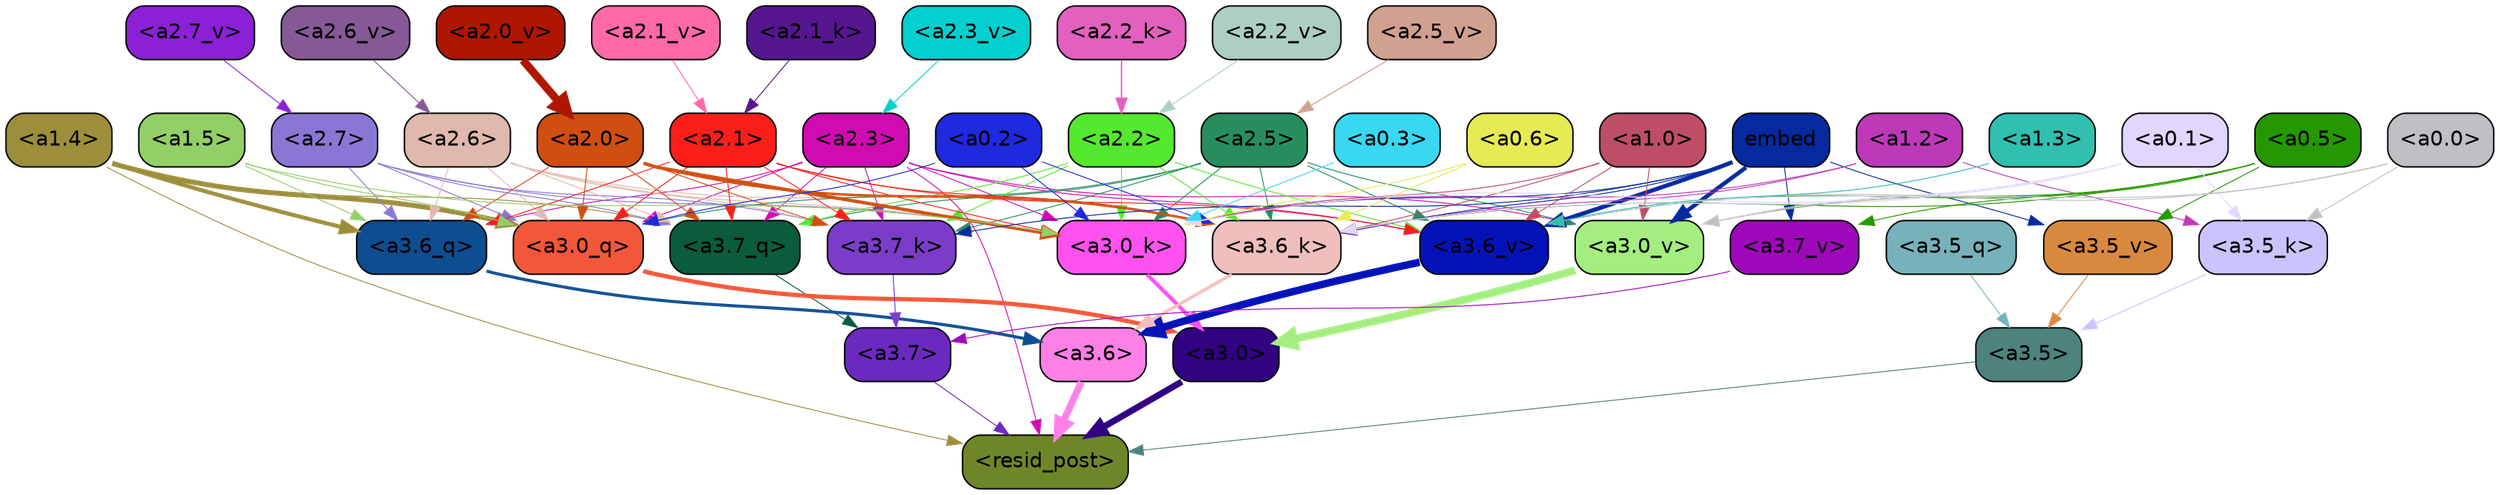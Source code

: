 strict digraph "" {
	graph [bgcolor=transparent,
		layout=dot,
		overlap=false,
		splines=true
	];
	"<a3.7>"	[color=black,
		fillcolor="#6c29bf",
		fontname=Helvetica,
		shape=box,
		style="filled, rounded"];
	"<resid_post>"	[color=black,
		fillcolor="#6f8628",
		fontname=Helvetica,
		shape=box,
		style="filled, rounded"];
	"<a3.7>" -> "<resid_post>"	[color="#6c29bf",
		penwidth=0.6];
	"<a3.6>"	[color=black,
		fillcolor="#fc80e7",
		fontname=Helvetica,
		shape=box,
		style="filled, rounded"];
	"<a3.6>" -> "<resid_post>"	[color="#fc80e7",
		penwidth=4.646730065345764];
	"<a3.5>"	[color=black,
		fillcolor="#4d837b",
		fontname=Helvetica,
		shape=box,
		style="filled, rounded"];
	"<a3.5>" -> "<resid_post>"	[color="#4d837b",
		penwidth=0.6];
	"<a3.0>"	[color=black,
		fillcolor="#310282",
		fontname=Helvetica,
		shape=box,
		style="filled, rounded"];
	"<a3.0>" -> "<resid_post>"	[color="#310282",
		penwidth=4.323132634162903];
	"<a2.3>"	[color=black,
		fillcolor="#cf0bb1",
		fontname=Helvetica,
		shape=box,
		style="filled, rounded"];
	"<a2.3>" -> "<resid_post>"	[color="#cf0bb1",
		penwidth=0.6];
	"<a3.7_q>"	[color=black,
		fillcolor="#0a5c3c",
		fontname=Helvetica,
		shape=box,
		style="filled, rounded"];
	"<a2.3>" -> "<a3.7_q>"	[color="#cf0bb1",
		penwidth=0.6];
	"<a3.6_q>"	[color=black,
		fillcolor="#0e4d90",
		fontname=Helvetica,
		shape=box,
		style="filled, rounded"];
	"<a2.3>" -> "<a3.6_q>"	[color="#cf0bb1",
		penwidth=0.6];
	"<a3.0_q>"	[color=black,
		fillcolor="#f25739",
		fontname=Helvetica,
		shape=box,
		style="filled, rounded"];
	"<a2.3>" -> "<a3.0_q>"	[color="#cf0bb1",
		penwidth=0.6];
	"<a3.7_k>"	[color=black,
		fillcolor="#7b3dc9",
		fontname=Helvetica,
		shape=box,
		style="filled, rounded"];
	"<a2.3>" -> "<a3.7_k>"	[color="#cf0bb1",
		penwidth=0.6];
	"<a3.0_k>"	[color=black,
		fillcolor="#ff51ee",
		fontname=Helvetica,
		shape=box,
		style="filled, rounded"];
	"<a2.3>" -> "<a3.0_k>"	[color="#cf0bb1",
		penwidth=0.6];
	"<a3.6_v>"	[color=black,
		fillcolor="#0413b8",
		fontname=Helvetica,
		shape=box,
		style="filled, rounded"];
	"<a2.3>" -> "<a3.6_v>"	[color="#cf0bb1",
		penwidth=0.6];
	"<a3.0_v>"	[color=black,
		fillcolor="#a3ee7f",
		fontname=Helvetica,
		shape=box,
		style="filled, rounded"];
	"<a2.3>" -> "<a3.0_v>"	[color="#cf0bb1",
		penwidth=0.6];
	"<a1.4>"	[color=black,
		fillcolor="#9d8e3b",
		fontname=Helvetica,
		shape=box,
		style="filled, rounded"];
	"<a1.4>" -> "<resid_post>"	[color="#9d8e3b",
		penwidth=0.6];
	"<a1.4>" -> "<a3.7_q>"	[color="#9d8e3b",
		penwidth=0.6];
	"<a1.4>" -> "<a3.6_q>"	[color="#9d8e3b",
		penwidth=2.700703263282776];
	"<a1.4>" -> "<a3.0_q>"	[color="#9d8e3b",
		penwidth=3.34255850315094];
	"<a3.7_q>" -> "<a3.7>"	[color="#0a5c3c",
		penwidth=0.6];
	"<a3.6_q>" -> "<a3.6>"	[color="#0e4d90",
		penwidth=2.03758105635643];
	"<a3.5_q>"	[color=black,
		fillcolor="#77b2bb",
		fontname=Helvetica,
		shape=box,
		style="filled, rounded"];
	"<a3.5_q>" -> "<a3.5>"	[color="#77b2bb",
		penwidth=0.6];
	"<a3.0_q>" -> "<a3.0>"	[color="#f25739",
		penwidth=2.8638100624084473];
	"<a3.7_k>" -> "<a3.7>"	[color="#7b3dc9",
		penwidth=0.6];
	"<a3.6_k>"	[color=black,
		fillcolor="#efbebd",
		fontname=Helvetica,
		shape=box,
		style="filled, rounded"];
	"<a3.6_k>" -> "<a3.6>"	[color="#efbebd",
		penwidth=2.174198240041733];
	"<a3.5_k>"	[color=black,
		fillcolor="#c9c4fd",
		fontname=Helvetica,
		shape=box,
		style="filled, rounded"];
	"<a3.5_k>" -> "<a3.5>"	[color="#c9c4fd",
		penwidth=0.6];
	"<a3.0_k>" -> "<a3.0>"	[color="#ff51ee",
		penwidth=2.6274144649505615];
	"<a3.7_v>"	[color=black,
		fillcolor="#9e08ba",
		fontname=Helvetica,
		shape=box,
		style="filled, rounded"];
	"<a3.7_v>" -> "<a3.7>"	[color="#9e08ba",
		penwidth=0.6];
	"<a3.6_v>" -> "<a3.6>"	[color="#0413b8",
		penwidth=5.002329230308533];
	"<a3.5_v>"	[color=black,
		fillcolor="#d9893f",
		fontname=Helvetica,
		shape=box,
		style="filled, rounded"];
	"<a3.5_v>" -> "<a3.5>"	[color="#d9893f",
		penwidth=0.6];
	"<a3.0_v>" -> "<a3.0>"	[color="#a3ee7f",
		penwidth=5.188832879066467];
	"<a2.7>"	[color=black,
		fillcolor="#8a77d5",
		fontname=Helvetica,
		shape=box,
		style="filled, rounded"];
	"<a2.7>" -> "<a3.7_q>"	[color="#8a77d5",
		penwidth=0.6];
	"<a2.7>" -> "<a3.6_q>"	[color="#8a77d5",
		penwidth=0.6];
	"<a2.7>" -> "<a3.0_q>"	[color="#8a77d5",
		penwidth=0.6];
	"<a2.7>" -> "<a3.7_k>"	[color="#8a77d5",
		penwidth=0.6];
	"<a2.7>" -> "<a3.0_k>"	[color="#8a77d5",
		penwidth=0.6];
	"<a2.6>"	[color=black,
		fillcolor="#e0b8ad",
		fontname=Helvetica,
		shape=box,
		style="filled, rounded"];
	"<a2.6>" -> "<a3.7_q>"	[color="#e0b8ad",
		penwidth=0.6];
	"<a2.6>" -> "<a3.6_q>"	[color="#e0b8ad",
		penwidth=0.6];
	"<a2.6>" -> "<a3.0_q>"	[color="#e0b8ad",
		penwidth=0.6];
	"<a2.6>" -> "<a3.7_k>"	[color="#e0b8ad",
		penwidth=0.6];
	"<a2.6>" -> "<a3.6_k>"	[color="#e0b8ad",
		penwidth=0.6];
	"<a2.6>" -> "<a3.0_k>"	[color="#e0b8ad",
		penwidth=0.6];
	"<a2.5>"	[color=black,
		fillcolor="#288d5e",
		fontname=Helvetica,
		shape=box,
		style="filled, rounded"];
	"<a2.5>" -> "<a3.7_q>"	[color="#288d5e",
		penwidth=0.6];
	"<a2.5>" -> "<a3.0_q>"	[color="#288d5e",
		penwidth=0.6];
	"<a2.5>" -> "<a3.7_k>"	[color="#288d5e",
		penwidth=0.6];
	"<a2.5>" -> "<a3.6_k>"	[color="#288d5e",
		penwidth=0.6];
	"<a2.5>" -> "<a3.0_k>"	[color="#288d5e",
		penwidth=0.6];
	"<a2.5>" -> "<a3.6_v>"	[color="#288d5e",
		penwidth=0.6];
	"<a2.5>" -> "<a3.0_v>"	[color="#288d5e",
		penwidth=0.6];
	"<a2.2>"	[color=black,
		fillcolor="#54e92e",
		fontname=Helvetica,
		shape=box,
		style="filled, rounded"];
	"<a2.2>" -> "<a3.7_q>"	[color="#54e92e",
		penwidth=0.6];
	"<a2.2>" -> "<a3.7_k>"	[color="#54e92e",
		penwidth=0.6];
	"<a2.2>" -> "<a3.6_k>"	[color="#54e92e",
		penwidth=0.6];
	"<a2.2>" -> "<a3.0_k>"	[color="#54e92e",
		penwidth=0.6];
	"<a2.2>" -> "<a3.6_v>"	[color="#54e92e",
		penwidth=0.6];
	"<a2.1>"	[color=black,
		fillcolor="#fc1e19",
		fontname=Helvetica,
		shape=box,
		style="filled, rounded"];
	"<a2.1>" -> "<a3.7_q>"	[color="#fc1e19",
		penwidth=0.6];
	"<a2.1>" -> "<a3.6_q>"	[color="#fc1e19",
		penwidth=0.6];
	"<a2.1>" -> "<a3.0_q>"	[color="#fc1e19",
		penwidth=0.6];
	"<a2.1>" -> "<a3.7_k>"	[color="#fc1e19",
		penwidth=0.6];
	"<a2.1>" -> "<a3.6_k>"	[color="#fc1e19",
		penwidth=0.6];
	"<a2.1>" -> "<a3.0_k>"	[color="#fc1e19",
		penwidth=0.6];
	"<a2.1>" -> "<a3.6_v>"	[color="#fc1e19",
		penwidth=0.6];
	"<a2.0>"	[color=black,
		fillcolor="#cf4e10",
		fontname=Helvetica,
		shape=box,
		style="filled, rounded"];
	"<a2.0>" -> "<a3.7_q>"	[color="#cf4e10",
		penwidth=0.6];
	"<a2.0>" -> "<a3.6_q>"	[color="#cf4e10",
		penwidth=0.6];
	"<a2.0>" -> "<a3.0_q>"	[color="#cf4e10",
		penwidth=0.6];
	"<a2.0>" -> "<a3.7_k>"	[color="#cf4e10",
		penwidth=0.6];
	"<a2.0>" -> "<a3.6_k>"	[color="#cf4e10",
		penwidth=1.6454488784074783];
	"<a2.0>" -> "<a3.0_k>"	[color="#cf4e10",
		penwidth=2.2218968719244003];
	"<a1.5>"	[color=black,
		fillcolor="#93cf67",
		fontname=Helvetica,
		shape=box,
		style="filled, rounded"];
	"<a1.5>" -> "<a3.6_q>"	[color="#93cf67",
		penwidth=0.6];
	"<a1.5>" -> "<a3.0_q>"	[color="#93cf67",
		penwidth=0.6];
	"<a1.5>" -> "<a3.0_k>"	[color="#93cf67",
		penwidth=0.6];
	"<a0.2>"	[color=black,
		fillcolor="#1f29de",
		fontname=Helvetica,
		shape=box,
		style="filled, rounded"];
	"<a0.2>" -> "<a3.0_q>"	[color="#1f29de",
		penwidth=0.6];
	"<a0.2>" -> "<a3.6_k>"	[color="#1f29de",
		penwidth=0.6];
	"<a0.2>" -> "<a3.0_k>"	[color="#1f29de",
		penwidth=0.6];
	embed	[color=black,
		fillcolor="#052a9f",
		fontname=Helvetica,
		shape=box,
		style="filled, rounded"];
	embed -> "<a3.7_k>"	[color="#052a9f",
		penwidth=0.6];
	embed -> "<a3.6_k>"	[color="#052a9f",
		penwidth=0.6];
	embed -> "<a3.0_k>"	[color="#052a9f",
		penwidth=0.6];
	embed -> "<a3.7_v>"	[color="#052a9f",
		penwidth=0.6];
	embed -> "<a3.6_v>"	[color="#052a9f",
		penwidth=2.8301228284835815];
	embed -> "<a3.5_v>"	[color="#052a9f",
		penwidth=0.6];
	embed -> "<a3.0_v>"	[color="#052a9f",
		penwidth=2.7660785913467407];
	"<a1.2>"	[color=black,
		fillcolor="#bd39b8",
		fontname=Helvetica,
		shape=box,
		style="filled, rounded"];
	"<a1.2>" -> "<a3.6_k>"	[color="#bd39b8",
		penwidth=0.6];
	"<a1.2>" -> "<a3.5_k>"	[color="#bd39b8",
		penwidth=0.6];
	"<a1.2>" -> "<a3.0_k>"	[color="#bd39b8",
		penwidth=0.6];
	"<a1.0>"	[color=black,
		fillcolor="#be4e67",
		fontname=Helvetica,
		shape=box,
		style="filled, rounded"];
	"<a1.0>" -> "<a3.6_k>"	[color="#be4e67",
		penwidth=0.6];
	"<a1.0>" -> "<a3.0_k>"	[color="#be4e67",
		penwidth=0.6];
	"<a1.0>" -> "<a3.6_v>"	[color="#be4e67",
		penwidth=0.6];
	"<a1.0>" -> "<a3.0_v>"	[color="#be4e67",
		penwidth=0.6];
	"<a0.6>"	[color=black,
		fillcolor="#e6eb54",
		fontname=Helvetica,
		shape=box,
		style="filled, rounded"];
	"<a0.6>" -> "<a3.6_k>"	[color="#e6eb54",
		penwidth=0.6];
	"<a0.6>" -> "<a3.0_k>"	[color="#e6eb54",
		penwidth=0.6];
	"<a0.5>"	[color=black,
		fillcolor="#259701",
		fontname=Helvetica,
		shape=box,
		style="filled, rounded"];
	"<a0.5>" -> "<a3.6_k>"	[color="#259701",
		penwidth=0.6];
	"<a0.5>" -> "<a3.7_v>"	[color="#259701",
		penwidth=0.6];
	"<a0.5>" -> "<a3.6_v>"	[color="#259701",
		penwidth=0.6];
	"<a0.5>" -> "<a3.5_v>"	[color="#259701",
		penwidth=0.6];
	"<a0.5>" -> "<a3.0_v>"	[color="#259701",
		penwidth=0.6124261617660522];
	"<a0.1>"	[color=black,
		fillcolor="#e2d6ff",
		fontname=Helvetica,
		shape=box,
		style="filled, rounded"];
	"<a0.1>" -> "<a3.6_k>"	[color="#e2d6ff",
		penwidth=0.6];
	"<a0.1>" -> "<a3.5_k>"	[color="#e2d6ff",
		penwidth=0.6];
	"<a0.1>" -> "<a3.0_k>"	[color="#e2d6ff",
		penwidth=0.6];
	"<a0.1>" -> "<a3.6_v>"	[color="#e2d6ff",
		penwidth=0.6];
	"<a0.1>" -> "<a3.0_v>"	[color="#e2d6ff",
		penwidth=0.6];
	"<a0.0>"	[color=black,
		fillcolor="#c0bfc4",
		fontname=Helvetica,
		shape=box,
		style="filled, rounded"];
	"<a0.0>" -> "<a3.5_k>"	[color="#c0bfc4",
		penwidth=0.6];
	"<a0.0>" -> "<a3.6_v>"	[color="#c0bfc4",
		penwidth=0.6];
	"<a0.0>" -> "<a3.0_v>"	[color="#c0bfc4",
		penwidth=0.6];
	"<a0.3>"	[color=black,
		fillcolor="#38d8f2",
		fontname=Helvetica,
		shape=box,
		style="filled, rounded"];
	"<a0.3>" -> "<a3.0_k>"	[color="#38d8f2",
		penwidth=0.6];
	"<a1.3>"	[color=black,
		fillcolor="#31bfaf",
		fontname=Helvetica,
		shape=box,
		style="filled, rounded"];
	"<a1.3>" -> "<a3.6_v>"	[color="#31bfaf",
		penwidth=0.6];
	"<a2.2_k>"	[color=black,
		fillcolor="#e260bf",
		fontname=Helvetica,
		shape=box,
		style="filled, rounded"];
	"<a2.2_k>" -> "<a2.2>"	[color="#e260bf",
		penwidth=0.9331893920898438];
	"<a2.1_k>"	[color=black,
		fillcolor="#55168f",
		fontname=Helvetica,
		shape=box,
		style="filled, rounded"];
	"<a2.1_k>" -> "<a2.1>"	[color="#55168f",
		penwidth=0.6];
	"<a2.7_v>"	[color=black,
		fillcolor="#8b20d7",
		fontname=Helvetica,
		shape=box,
		style="filled, rounded"];
	"<a2.7_v>" -> "<a2.7>"	[color="#8b20d7",
		penwidth=0.6];
	"<a2.6_v>"	[color=black,
		fillcolor="#855995",
		fontname=Helvetica,
		shape=box,
		style="filled, rounded"];
	"<a2.6_v>" -> "<a2.6>"	[color="#855995",
		penwidth=0.6];
	"<a2.5_v>"	[color=black,
		fillcolor="#d1a090",
		fontname=Helvetica,
		shape=box,
		style="filled, rounded"];
	"<a2.5_v>" -> "<a2.5>"	[color="#d1a090",
		penwidth=0.6657319068908691];
	"<a2.3_v>"	[color=black,
		fillcolor="#02cfcf",
		fontname=Helvetica,
		shape=box,
		style="filled, rounded"];
	"<a2.3_v>" -> "<a2.3>"	[color="#02cfcf",
		penwidth=0.6];
	"<a2.2_v>"	[color=black,
		fillcolor="#accfc1",
		fontname=Helvetica,
		shape=box,
		style="filled, rounded"];
	"<a2.2_v>" -> "<a2.2>"	[color="#accfc1",
		penwidth=0.6];
	"<a2.1_v>"	[color=black,
		fillcolor="#ff69a6",
		fontname=Helvetica,
		shape=box,
		style="filled, rounded"];
	"<a2.1_v>" -> "<a2.1>"	[color="#ff69a6",
		penwidth=0.6];
	"<a2.0_v>"	[color=black,
		fillcolor="#ae1600",
		fontname=Helvetica,
		shape=box,
		style="filled, rounded"];
	"<a2.0_v>" -> "<a2.0>"	[color="#ae1600",
		penwidth=5.380099236965179];
}
